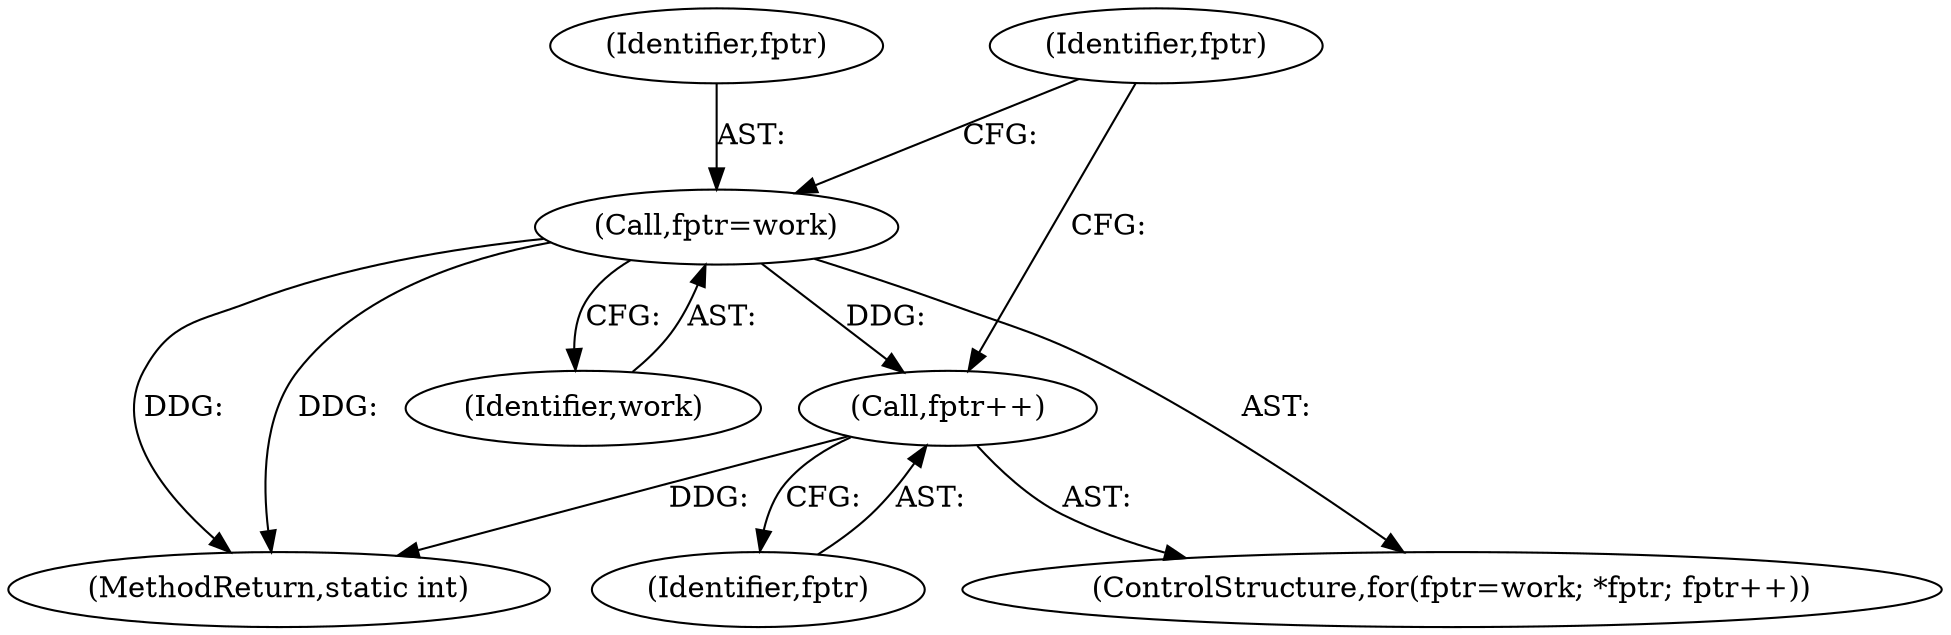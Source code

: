digraph "0_curl_curl-7_51_0-162-g3ab3c16@pointer" {
"1001299" [label="(Call,fptr++)"];
"1001294" [label="(Call,fptr=work)"];
"1001295" [label="(Identifier,fptr)"];
"1001294" [label="(Call,fptr=work)"];
"1001293" [label="(ControlStructure,for(fptr=work; *fptr; fptr++))"];
"1001299" [label="(Call,fptr++)"];
"1001386" [label="(MethodReturn,static int)"];
"1001300" [label="(Identifier,fptr)"];
"1001296" [label="(Identifier,work)"];
"1001298" [label="(Identifier,fptr)"];
"1001299" -> "1001293"  [label="AST: "];
"1001299" -> "1001300"  [label="CFG: "];
"1001300" -> "1001299"  [label="AST: "];
"1001298" -> "1001299"  [label="CFG: "];
"1001299" -> "1001386"  [label="DDG: "];
"1001294" -> "1001299"  [label="DDG: "];
"1001294" -> "1001293"  [label="AST: "];
"1001294" -> "1001296"  [label="CFG: "];
"1001295" -> "1001294"  [label="AST: "];
"1001296" -> "1001294"  [label="AST: "];
"1001298" -> "1001294"  [label="CFG: "];
"1001294" -> "1001386"  [label="DDG: "];
"1001294" -> "1001386"  [label="DDG: "];
}

